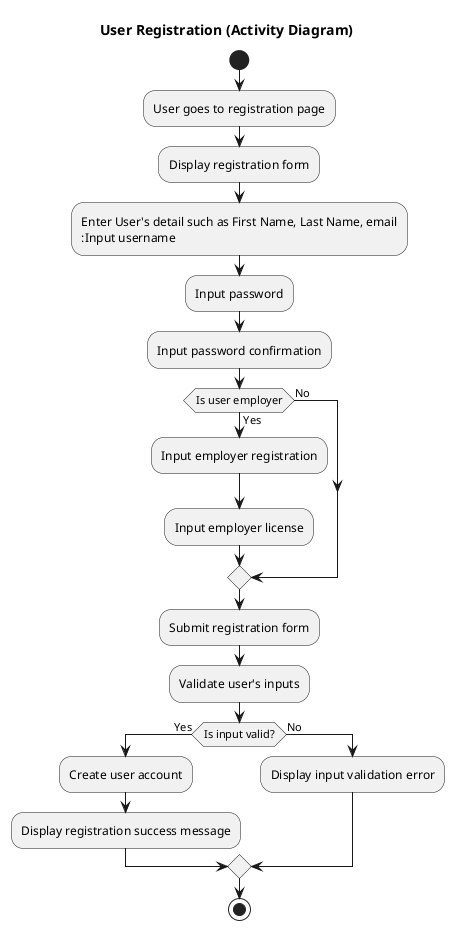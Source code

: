 @startuml
'https://plantuml.com/activity-diagram-beta

title User Registration (Activity Diagram)

start

:User goes to registration page;
:Display registration form;
:Enter User's detail such as First Name, Last Name, email
:Input username;
:Input password;
:Input password confirmation;

if (Is user employer) then (Yes)
    :Input employer registration;
    :Input employer license;
else (No)

endif
:Submit registration form;
:Validate user's inputs;

  if (Is input valid?) then (Yes)
    :Create user account;
    :Display registration success message;
  else (No)
    :Display input validation error;
  endif
stop

@enduml
